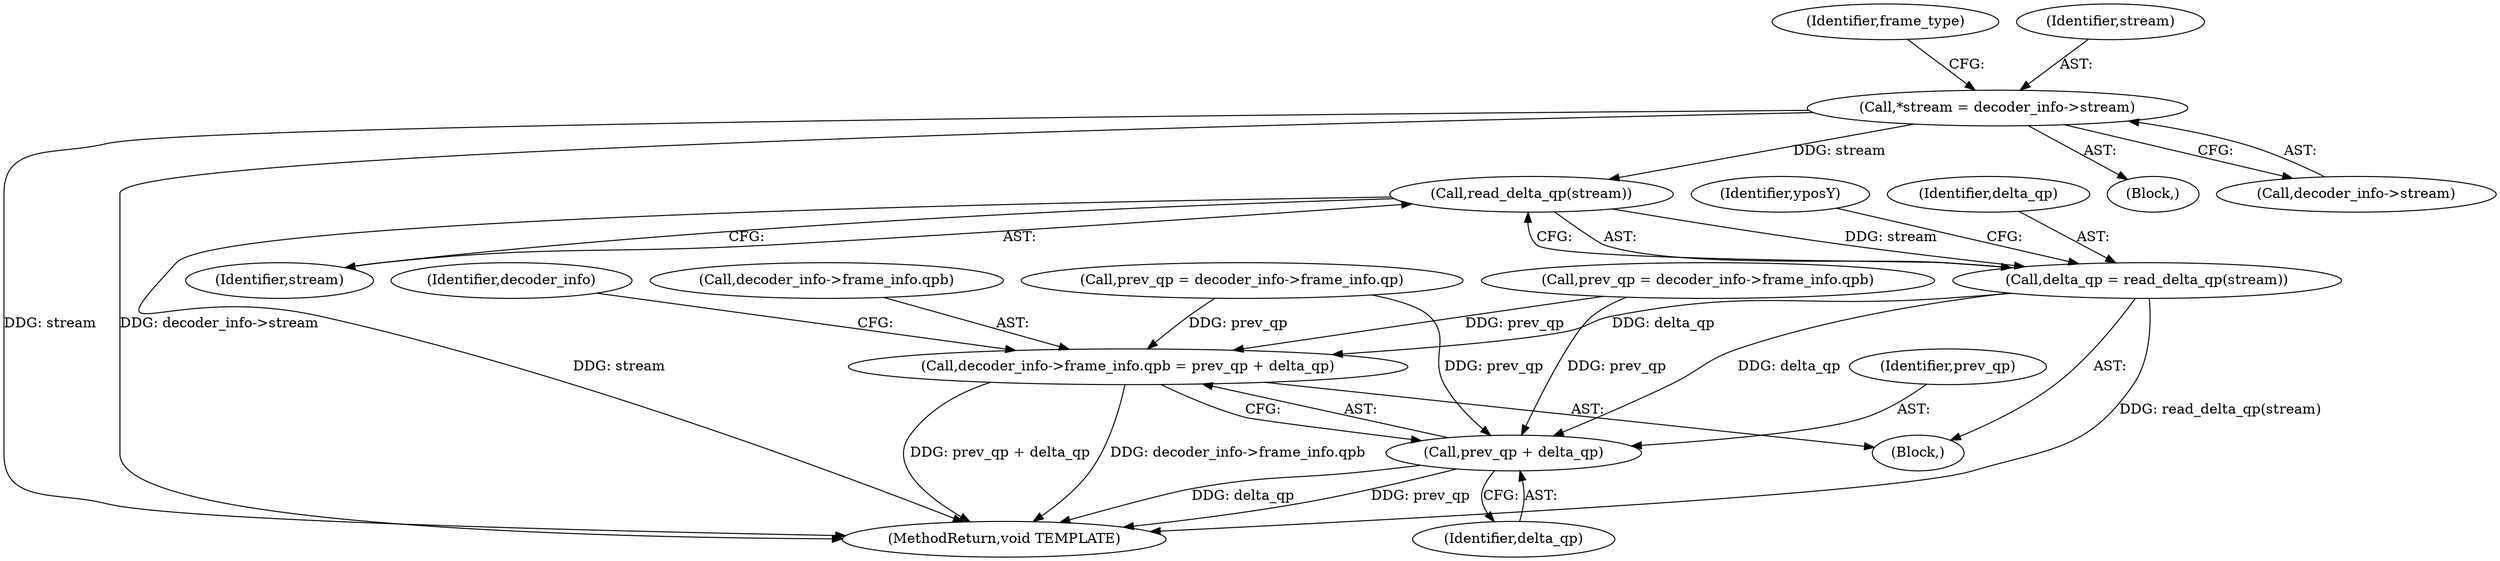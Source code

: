 digraph "0_thor_18de8f9f0762c3a542b1122589edb8af859d9813@pointer" {
"1000122" [label="(Call,*stream = decoder_info->stream)"];
"1000237" [label="(Call,read_delta_qp(stream))"];
"1000235" [label="(Call,delta_qp = read_delta_qp(stream))"];
"1000263" [label="(Call,decoder_info->frame_info.qpb = prev_qp + delta_qp)"];
"1000269" [label="(Call,prev_qp + delta_qp)"];
"1000263" [label="(Call,decoder_info->frame_info.qpb = prev_qp + delta_qp)"];
"1000264" [label="(Call,decoder_info->frame_info.qpb)"];
"1000237" [label="(Call,read_delta_qp(stream))"];
"1000108" [label="(Block,)"];
"1000256" [label="(Call,prev_qp = decoder_info->frame_info.qpb)"];
"1000243" [label="(Identifier,yposY)"];
"1000370" [label="(MethodReturn,void TEMPLATE)"];
"1000129" [label="(Identifier,frame_type)"];
"1000236" [label="(Identifier,delta_qp)"];
"1000276" [label="(Identifier,decoder_info)"];
"1000233" [label="(Block,)"];
"1000271" [label="(Identifier,delta_qp)"];
"1000123" [label="(Identifier,stream)"];
"1000124" [label="(Call,decoder_info->stream)"];
"1000238" [label="(Identifier,stream)"];
"1000270" [label="(Identifier,prev_qp)"];
"1000122" [label="(Call,*stream = decoder_info->stream)"];
"1000269" [label="(Call,prev_qp + delta_qp)"];
"1000248" [label="(Call,prev_qp = decoder_info->frame_info.qp)"];
"1000235" [label="(Call,delta_qp = read_delta_qp(stream))"];
"1000122" -> "1000108"  [label="AST: "];
"1000122" -> "1000124"  [label="CFG: "];
"1000123" -> "1000122"  [label="AST: "];
"1000124" -> "1000122"  [label="AST: "];
"1000129" -> "1000122"  [label="CFG: "];
"1000122" -> "1000370"  [label="DDG: stream"];
"1000122" -> "1000370"  [label="DDG: decoder_info->stream"];
"1000122" -> "1000237"  [label="DDG: stream"];
"1000237" -> "1000235"  [label="AST: "];
"1000237" -> "1000238"  [label="CFG: "];
"1000238" -> "1000237"  [label="AST: "];
"1000235" -> "1000237"  [label="CFG: "];
"1000237" -> "1000370"  [label="DDG: stream"];
"1000237" -> "1000235"  [label="DDG: stream"];
"1000235" -> "1000233"  [label="AST: "];
"1000236" -> "1000235"  [label="AST: "];
"1000243" -> "1000235"  [label="CFG: "];
"1000235" -> "1000370"  [label="DDG: read_delta_qp(stream)"];
"1000235" -> "1000263"  [label="DDG: delta_qp"];
"1000235" -> "1000269"  [label="DDG: delta_qp"];
"1000263" -> "1000233"  [label="AST: "];
"1000263" -> "1000269"  [label="CFG: "];
"1000264" -> "1000263"  [label="AST: "];
"1000269" -> "1000263"  [label="AST: "];
"1000276" -> "1000263"  [label="CFG: "];
"1000263" -> "1000370"  [label="DDG: prev_qp + delta_qp"];
"1000263" -> "1000370"  [label="DDG: decoder_info->frame_info.qpb"];
"1000256" -> "1000263"  [label="DDG: prev_qp"];
"1000248" -> "1000263"  [label="DDG: prev_qp"];
"1000269" -> "1000271"  [label="CFG: "];
"1000270" -> "1000269"  [label="AST: "];
"1000271" -> "1000269"  [label="AST: "];
"1000269" -> "1000370"  [label="DDG: prev_qp"];
"1000269" -> "1000370"  [label="DDG: delta_qp"];
"1000256" -> "1000269"  [label="DDG: prev_qp"];
"1000248" -> "1000269"  [label="DDG: prev_qp"];
}
